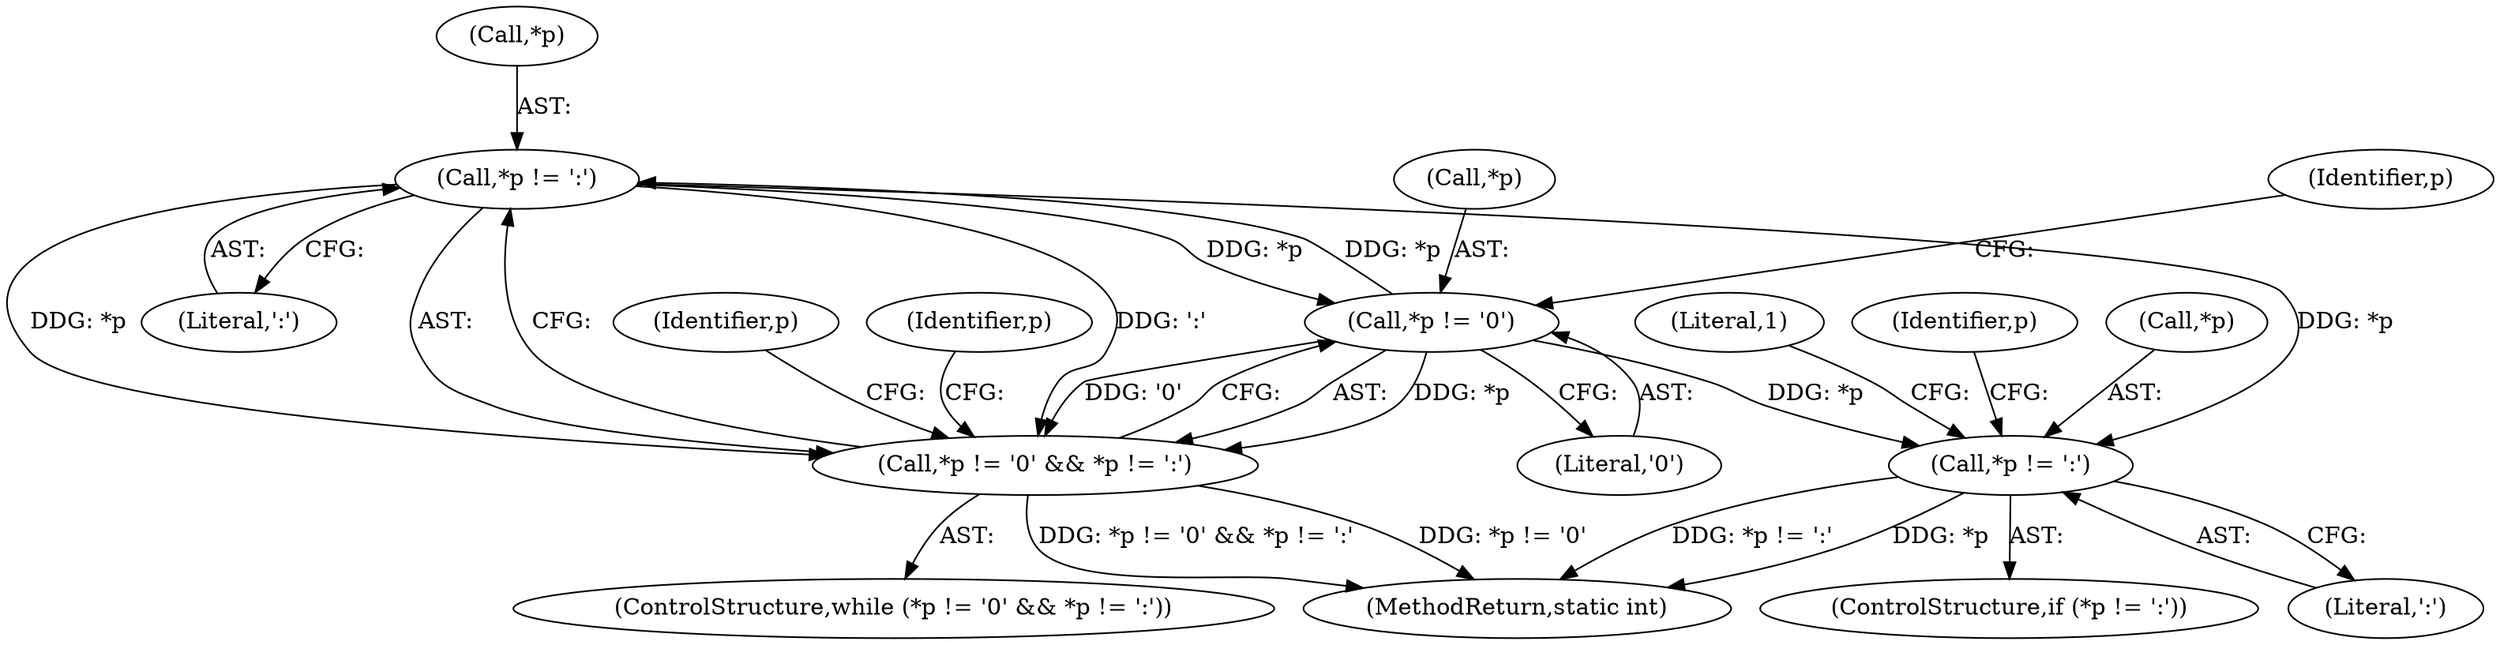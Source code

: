 digraph "0_FFmpeg_2a05c8f813de6f2278827734bf8102291e7484aa_7@pointer" {
"1000377" [label="(Call,*p != ':')"];
"1000373" [label="(Call,*p != '\0')"];
"1000377" [label="(Call,*p != ':')"];
"1000372" [label="(Call,*p != '\0' && *p != ':')"];
"1000384" [label="(Call,*p != ':')"];
"1000389" [label="(Literal,1)"];
"1000379" [label="(Identifier,p)"];
"1000392" [label="(Identifier,p)"];
"1000384" [label="(Call,*p != ':')"];
"1000377" [label="(Call,*p != ':')"];
"1000372" [label="(Call,*p != '\0' && *p != ':')"];
"1000374" [label="(Call,*p)"];
"1000387" [label="(Literal,':')"];
"1000380" [label="(Literal,':')"];
"1000382" [label="(Identifier,p)"];
"1000378" [label="(Call,*p)"];
"1000373" [label="(Call,*p != '\0')"];
"1000386" [label="(Identifier,p)"];
"1000686" [label="(MethodReturn,static int)"];
"1000385" [label="(Call,*p)"];
"1000383" [label="(ControlStructure,if (*p != ':'))"];
"1000376" [label="(Literal,'\0')"];
"1000371" [label="(ControlStructure,while (*p != '\0' && *p != ':'))"];
"1000377" -> "1000372"  [label="AST: "];
"1000377" -> "1000380"  [label="CFG: "];
"1000378" -> "1000377"  [label="AST: "];
"1000380" -> "1000377"  [label="AST: "];
"1000372" -> "1000377"  [label="CFG: "];
"1000377" -> "1000373"  [label="DDG: *p"];
"1000377" -> "1000372"  [label="DDG: *p"];
"1000377" -> "1000372"  [label="DDG: ':'"];
"1000373" -> "1000377"  [label="DDG: *p"];
"1000377" -> "1000384"  [label="DDG: *p"];
"1000373" -> "1000372"  [label="AST: "];
"1000373" -> "1000376"  [label="CFG: "];
"1000374" -> "1000373"  [label="AST: "];
"1000376" -> "1000373"  [label="AST: "];
"1000379" -> "1000373"  [label="CFG: "];
"1000372" -> "1000373"  [label="CFG: "];
"1000373" -> "1000372"  [label="DDG: *p"];
"1000373" -> "1000372"  [label="DDG: '\0'"];
"1000373" -> "1000384"  [label="DDG: *p"];
"1000372" -> "1000371"  [label="AST: "];
"1000382" -> "1000372"  [label="CFG: "];
"1000386" -> "1000372"  [label="CFG: "];
"1000372" -> "1000686"  [label="DDG: *p != '\0'"];
"1000372" -> "1000686"  [label="DDG: *p != '\0' && *p != ':'"];
"1000384" -> "1000383"  [label="AST: "];
"1000384" -> "1000387"  [label="CFG: "];
"1000385" -> "1000384"  [label="AST: "];
"1000387" -> "1000384"  [label="AST: "];
"1000389" -> "1000384"  [label="CFG: "];
"1000392" -> "1000384"  [label="CFG: "];
"1000384" -> "1000686"  [label="DDG: *p != ':'"];
"1000384" -> "1000686"  [label="DDG: *p"];
}
